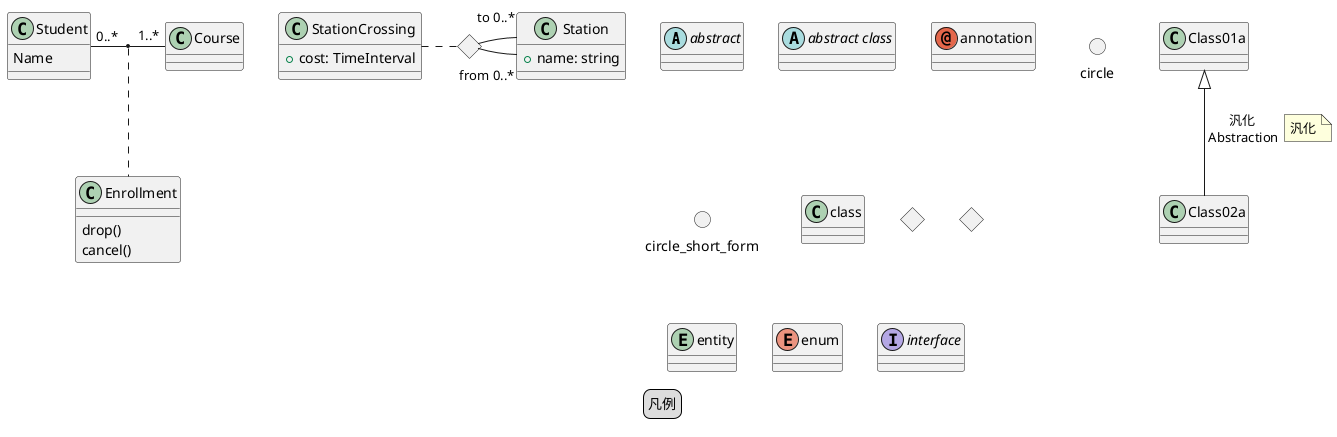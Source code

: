 @startuml
/'
コメント
'/
legend
凡例
endlegend

abstract "abstract"
abstract class "abstract class"
annotation "annotation"
circle "circle"
() "circle_short_form"
class "class"
diamond diamond
<> diamond_short_form
entity "entity"
enum "enum"
interface "interface"

"Class01a" <|-- "Class02a" : "汎化\n Abstraction"
note right on link
汎化
end note


/'
関連クラス
'/
class Student {
  Name
}
Student "0..*" - "1..*" Course
  (Student, Course) .. Enrollment
  class Enrollment {
  drop()
  cancel()
}

/'
複数関連
'/
class Station {
  +name: string
}
class StationCrossing {
  +cost: TimeInterval
}
<> diamond1
StationCrossing . diamond1
diamond1 - "from 0..*" Station
diamond1 - "to 0..* " Station



@enduml

